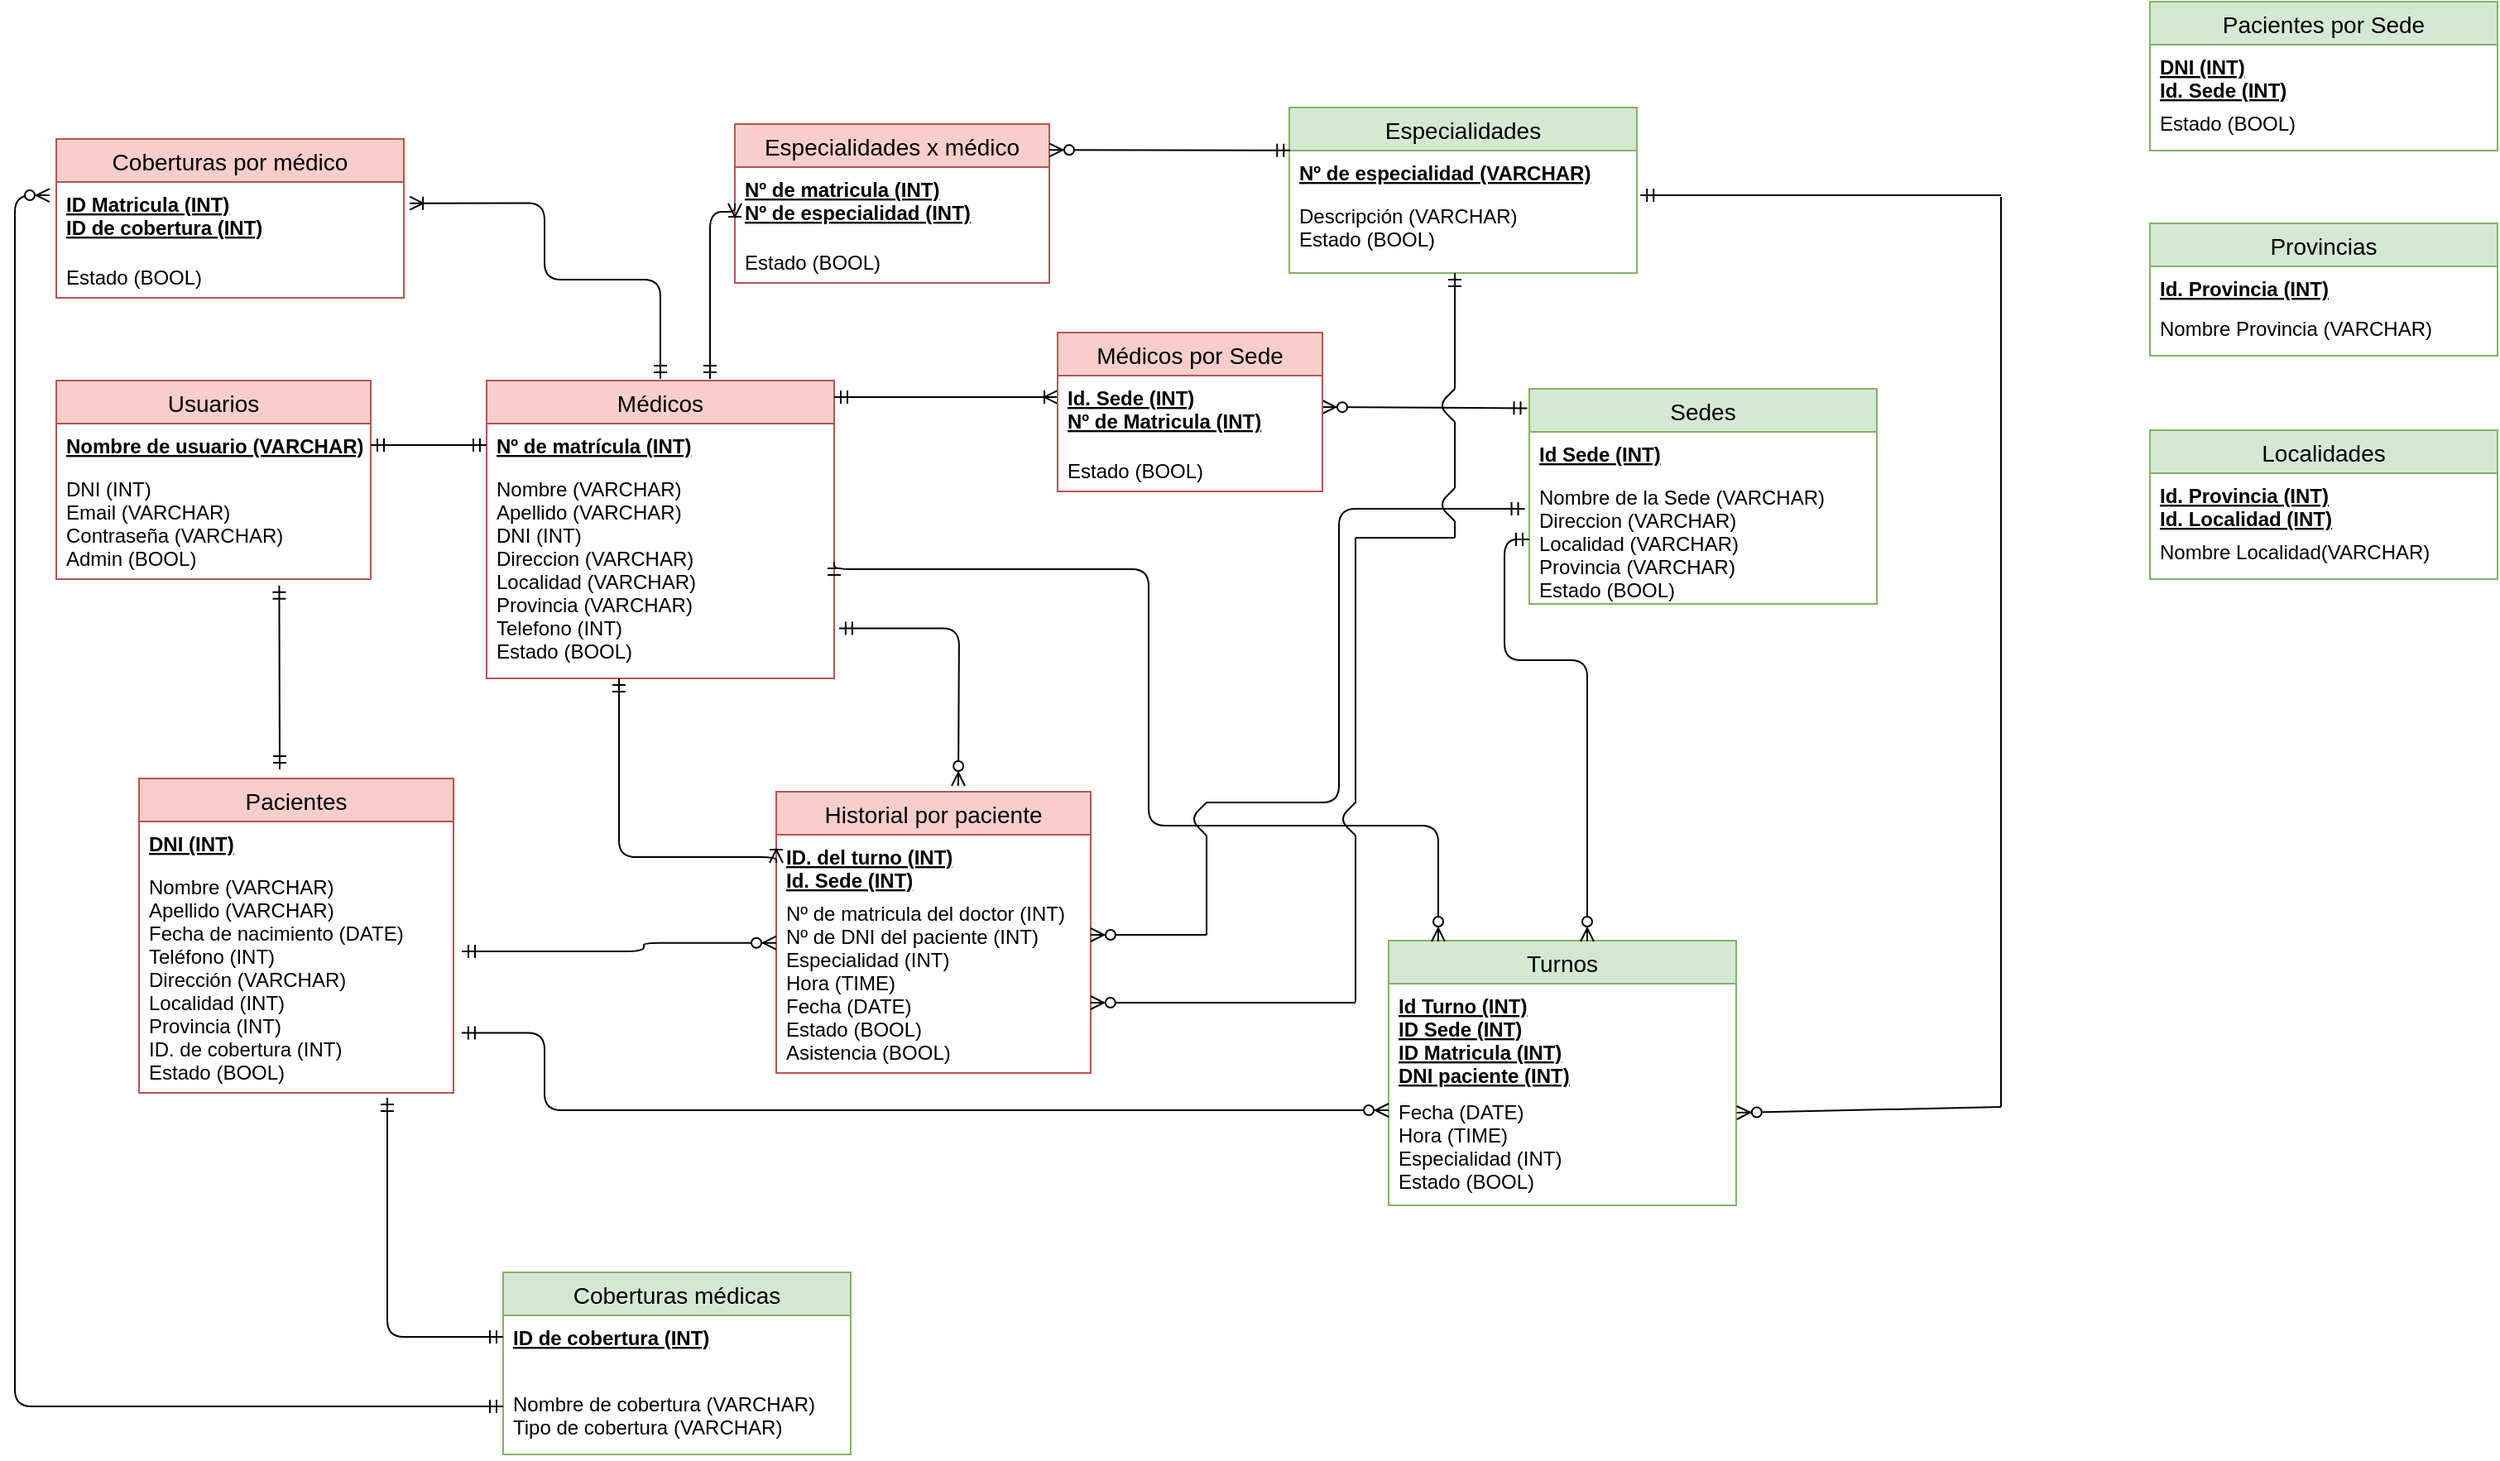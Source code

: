 <mxfile version="12.0.0" pages="1"><diagram id="nG-Y-Ztpl6fHqO0Ix8-T" name="Page-1"><mxGraphModel dx="2747" dy="1780" grid="1" gridSize="10" guides="1" tooltips="1" connect="1" arrows="1" fold="1" page="1" pageScale="1" pageWidth="827" pageHeight="1169" math="0" shadow="0"><root><mxCell id="0"/><mxCell id="1" parent="0"/><mxCell id="EbFgjqbxLCRONOiUiY6N-1" value="Especialidades x médico" style="swimlane;fontStyle=0;childLayout=stackLayout;horizontal=1;startSize=26;fillColor=#f8cecc;horizontalStack=0;resizeParent=1;resizeParentMax=0;resizeLast=0;collapsible=1;marginBottom=0;swimlaneFillColor=#ffffff;align=center;fontSize=14;strokeColor=#b85450;" vertex="1" parent="1"><mxGeometry x="375" y="120" width="190" height="96" as="geometry"/></mxCell><mxCell id="EbFgjqbxLCRONOiUiY6N-2" value="Nº de matricula (INT)&#xA;Nº de especialidad (INT)" style="text;strokeColor=none;fillColor=none;spacingLeft=4;spacingRight=4;overflow=hidden;rotatable=0;points=[[0,0.5],[1,0.5]];portConstraint=eastwest;fontSize=12;fontStyle=5" vertex="1" parent="EbFgjqbxLCRONOiUiY6N-1"><mxGeometry y="26" width="190" height="44" as="geometry"/></mxCell><mxCell id="EbFgjqbxLCRONOiUiY6N-70" value="Estado (BOOL)" style="text;strokeColor=none;fillColor=none;spacingLeft=4;spacingRight=4;overflow=hidden;rotatable=0;points=[[0,0.5],[1,0.5]];portConstraint=eastwest;fontSize=12;" vertex="1" parent="EbFgjqbxLCRONOiUiY6N-1"><mxGeometry y="70" width="190" height="26" as="geometry"/></mxCell><mxCell id="EbFgjqbxLCRONOiUiY6N-3" value="Especialidades" style="swimlane;fontStyle=0;childLayout=stackLayout;horizontal=1;startSize=26;fillColor=#d5e8d4;horizontalStack=0;resizeParent=1;resizeParentMax=0;resizeLast=0;collapsible=1;marginBottom=0;swimlaneFillColor=#ffffff;align=center;fontSize=14;strokeColor=#82b366;" vertex="1" parent="1"><mxGeometry x="710" y="110" width="210" height="100" as="geometry"/></mxCell><mxCell id="EbFgjqbxLCRONOiUiY6N-4" value="Nº de especialidad (VARCHAR)" style="text;strokeColor=none;fillColor=none;spacingLeft=4;spacingRight=4;overflow=hidden;rotatable=0;points=[[0,0.5],[1,0.5]];portConstraint=eastwest;fontSize=12;fontStyle=5" vertex="1" parent="EbFgjqbxLCRONOiUiY6N-3"><mxGeometry y="26" width="210" height="26" as="geometry"/></mxCell><mxCell id="EbFgjqbxLCRONOiUiY6N-5" value="Descripción (VARCHAR)&#xA;Estado (BOOL)" style="text;strokeColor=none;fillColor=none;spacingLeft=4;spacingRight=4;overflow=hidden;rotatable=0;points=[[0,0.5],[1,0.5]];portConstraint=eastwest;fontSize=12;fontStyle=0" vertex="1" parent="EbFgjqbxLCRONOiUiY6N-3"><mxGeometry y="52" width="210" height="48" as="geometry"/></mxCell><mxCell id="EbFgjqbxLCRONOiUiY6N-6" value="Coberturas por médico" style="swimlane;fontStyle=0;childLayout=stackLayout;horizontal=1;startSize=26;fillColor=#f8cecc;horizontalStack=0;resizeParent=1;resizeParentMax=0;resizeLast=0;collapsible=1;marginBottom=0;swimlaneFillColor=#ffffff;align=center;fontSize=14;strokeColor=#b85450;" vertex="1" parent="1"><mxGeometry x="-35" y="129" width="210" height="96" as="geometry"/></mxCell><mxCell id="EbFgjqbxLCRONOiUiY6N-7" value="ID Matricula (INT)&#xA;ID de cobertura (INT)" style="text;strokeColor=none;fillColor=none;spacingLeft=4;spacingRight=4;overflow=hidden;rotatable=0;points=[[0,0.5],[1,0.5]];portConstraint=eastwest;fontSize=12;fontStyle=5" vertex="1" parent="EbFgjqbxLCRONOiUiY6N-6"><mxGeometry y="26" width="210" height="44" as="geometry"/></mxCell><mxCell id="EbFgjqbxLCRONOiUiY6N-69" value="Estado (BOOL)" style="text;strokeColor=none;fillColor=none;spacingLeft=4;spacingRight=4;overflow=hidden;rotatable=0;points=[[0,0.5],[1,0.5]];portConstraint=eastwest;fontSize=12;" vertex="1" parent="EbFgjqbxLCRONOiUiY6N-6"><mxGeometry y="70" width="210" height="26" as="geometry"/></mxCell><mxCell id="EbFgjqbxLCRONOiUiY6N-8" value="" style="group" vertex="1" connectable="0" parent="1"><mxGeometry x="-35" y="265" width="1100" height="659" as="geometry"/></mxCell><mxCell id="EbFgjqbxLCRONOiUiY6N-9" value="" style="group" vertex="1" connectable="0" parent="EbFgjqbxLCRONOiUiY6N-8"><mxGeometry width="1100" height="659" as="geometry"/></mxCell><mxCell id="EbFgjqbxLCRONOiUiY6N-10" value="Usuarios" style="swimlane;fontStyle=0;childLayout=stackLayout;horizontal=1;startSize=26;fillColor=#f8cecc;horizontalStack=0;resizeParent=1;resizeParentMax=0;resizeLast=0;collapsible=1;marginBottom=0;swimlaneFillColor=#ffffff;align=center;fontSize=14;strokeColor=#b85450;" vertex="1" parent="EbFgjqbxLCRONOiUiY6N-9"><mxGeometry y="10" width="190" height="120" as="geometry"/></mxCell><mxCell id="EbFgjqbxLCRONOiUiY6N-11" value="Nombre de usuario (VARCHAR)" style="text;strokeColor=none;fillColor=none;spacingLeft=4;spacingRight=4;overflow=hidden;rotatable=0;points=[[0,0.5],[1,0.5]];portConstraint=eastwest;fontSize=12;fontStyle=5" vertex="1" parent="EbFgjqbxLCRONOiUiY6N-10"><mxGeometry y="26" width="190" height="26" as="geometry"/></mxCell><mxCell id="EbFgjqbxLCRONOiUiY6N-12" value="DNI (INT)&#xA;Email (VARCHAR)&#xA;Contraseña (VARCHAR)&#xA;Admin (BOOL)" style="text;strokeColor=none;fillColor=none;spacingLeft=4;spacingRight=4;overflow=hidden;rotatable=0;points=[[0,0.5],[1,0.5]];portConstraint=eastwest;fontSize=12;" vertex="1" parent="EbFgjqbxLCRONOiUiY6N-10"><mxGeometry y="52" width="190" height="68" as="geometry"/></mxCell><mxCell id="EbFgjqbxLCRONOiUiY6N-13" value="Pacientes" style="swimlane;fontStyle=0;childLayout=stackLayout;horizontal=1;startSize=26;fillColor=#f8cecc;horizontalStack=0;resizeParent=1;resizeParentMax=0;resizeLast=0;collapsible=1;marginBottom=0;swimlaneFillColor=#ffffff;align=center;fontSize=14;strokeColor=#b85450;" vertex="1" parent="EbFgjqbxLCRONOiUiY6N-9"><mxGeometry x="50" y="250.5" width="190" height="190" as="geometry"/></mxCell><mxCell id="EbFgjqbxLCRONOiUiY6N-14" value="DNI (INT)" style="text;strokeColor=none;fillColor=none;spacingLeft=4;spacingRight=4;overflow=hidden;rotatable=0;points=[[0,0.5],[1,0.5]];portConstraint=eastwest;fontSize=12;fontStyle=5" vertex="1" parent="EbFgjqbxLCRONOiUiY6N-13"><mxGeometry y="26" width="190" height="26" as="geometry"/></mxCell><mxCell id="EbFgjqbxLCRONOiUiY6N-15" value="Nombre (VARCHAR)&#xA;Apellido (VARCHAR)&#xA;Fecha de nacimiento (DATE)&#xA;Teléfono (INT)&#xA;Dirección (VARCHAR)&#xA;Localidad (INT)&#xA;Provincia (INT)&#xA;ID. de cobertura (INT)&#xA;Estado (BOOL)" style="text;strokeColor=none;fillColor=none;spacingLeft=4;spacingRight=4;overflow=hidden;rotatable=0;points=[[0,0.5],[1,0.5]];portConstraint=eastwest;fontSize=12;" vertex="1" parent="EbFgjqbxLCRONOiUiY6N-13"><mxGeometry y="52" width="190" height="138" as="geometry"/></mxCell><mxCell id="EbFgjqbxLCRONOiUiY6N-16" value="Historial por paciente" style="swimlane;fontStyle=0;childLayout=stackLayout;horizontal=1;startSize=26;fillColor=#f8cecc;horizontalStack=0;resizeParent=1;resizeParentMax=0;resizeLast=0;collapsible=1;marginBottom=0;swimlaneFillColor=#ffffff;align=center;fontSize=14;strokeColor=#b85450;" vertex="1" parent="EbFgjqbxLCRONOiUiY6N-9"><mxGeometry x="435" y="258.5" width="190" height="170" as="geometry"/></mxCell><mxCell id="EbFgjqbxLCRONOiUiY6N-17" value="ID. del turno (INT)&#xA;Id. Sede (INT)" style="text;strokeColor=none;fillColor=none;spacingLeft=4;spacingRight=4;overflow=hidden;rotatable=0;points=[[0,0.5],[1,0.5]];portConstraint=eastwest;fontSize=12;fontStyle=5" vertex="1" parent="EbFgjqbxLCRONOiUiY6N-16"><mxGeometry y="26" width="190" height="34" as="geometry"/></mxCell><mxCell id="EbFgjqbxLCRONOiUiY6N-18" value="Nº de matricula del doctor (INT)&#xA;Nº de DNI del paciente (INT)&#xA;Especialidad (INT)&#xA;Hora (TIME)&#xA;Fecha (DATE)&#xA;Estado (BOOL)&#xA;Asistencia (BOOL)" style="text;strokeColor=none;fillColor=none;spacingLeft=4;spacingRight=4;overflow=hidden;rotatable=0;points=[[0,0.5],[1,0.5]];portConstraint=eastwest;fontSize=12;" vertex="1" parent="EbFgjqbxLCRONOiUiY6N-16"><mxGeometry y="60" width="190" height="110" as="geometry"/></mxCell><mxCell id="EbFgjqbxLCRONOiUiY6N-19" value="Coberturas médicas" style="swimlane;fontStyle=0;childLayout=stackLayout;horizontal=1;startSize=26;fillColor=#d5e8d4;horizontalStack=0;resizeParent=1;resizeParentMax=0;resizeLast=0;collapsible=1;marginBottom=0;swimlaneFillColor=#ffffff;align=center;fontSize=14;strokeColor=#82b366;" vertex="1" parent="EbFgjqbxLCRONOiUiY6N-9"><mxGeometry x="270" y="549" width="210" height="110" as="geometry"/></mxCell><mxCell id="EbFgjqbxLCRONOiUiY6N-20" value="ID de cobertura (INT)" style="text;strokeColor=none;fillColor=none;spacingLeft=4;spacingRight=4;overflow=hidden;rotatable=0;points=[[0,0.5],[1,0.5]];portConstraint=eastwest;fontSize=12;fontStyle=5" vertex="1" parent="EbFgjqbxLCRONOiUiY6N-19"><mxGeometry y="26" width="210" height="26" as="geometry"/></mxCell><mxCell id="EbFgjqbxLCRONOiUiY6N-21" value="&#xA;Nombre de cobertura (VARCHAR)&#xA;Tipo de cobertura (VARCHAR)" style="text;strokeColor=none;fillColor=none;spacingLeft=4;spacingRight=4;overflow=hidden;rotatable=0;points=[[0,0.5],[1,0.5]];portConstraint=eastwest;fontSize=12;fontStyle=0" vertex="1" parent="EbFgjqbxLCRONOiUiY6N-19"><mxGeometry y="52" width="210" height="58" as="geometry"/></mxCell><mxCell id="EbFgjqbxLCRONOiUiY6N-22" value="Sedes" style="swimlane;fontStyle=0;childLayout=stackLayout;horizontal=1;startSize=26;fillColor=#d5e8d4;horizontalStack=0;resizeParent=1;resizeParentMax=0;resizeLast=0;collapsible=1;marginBottom=0;swimlaneFillColor=#ffffff;align=center;fontSize=14;strokeColor=#82b366;" vertex="1" parent="EbFgjqbxLCRONOiUiY6N-9"><mxGeometry x="890" y="15" width="210" height="130" as="geometry"/></mxCell><mxCell id="EbFgjqbxLCRONOiUiY6N-23" value="Id Sede (INT)&#xA;" style="text;strokeColor=none;fillColor=none;spacingLeft=4;spacingRight=4;overflow=hidden;rotatable=0;points=[[0,0.5],[1,0.5]];portConstraint=eastwest;fontSize=12;fontStyle=5" vertex="1" parent="EbFgjqbxLCRONOiUiY6N-22"><mxGeometry y="26" width="210" height="26" as="geometry"/></mxCell><mxCell id="EbFgjqbxLCRONOiUiY6N-24" value="Nombre de la Sede (VARCHAR)&#xA;Direccion (VARCHAR)&#xA;Localidad (VARCHAR)&#xA;Provincia (VARCHAR)&#xA;Estado (BOOL)" style="text;strokeColor=none;fillColor=none;spacingLeft=4;spacingRight=4;overflow=hidden;rotatable=0;points=[[0,0.5],[1,0.5]];portConstraint=eastwest;fontSize=12;fontStyle=0" vertex="1" parent="EbFgjqbxLCRONOiUiY6N-22"><mxGeometry y="52" width="210" height="78" as="geometry"/></mxCell><mxCell id="EbFgjqbxLCRONOiUiY6N-25" value="Médicos" style="swimlane;fontStyle=0;childLayout=stackLayout;horizontal=1;startSize=26;fillColor=#f8cecc;horizontalStack=0;resizeParent=1;resizeParentMax=0;resizeLast=0;collapsible=1;marginBottom=0;swimlaneFillColor=#ffffff;align=center;fontSize=14;strokeColor=#b85450;" vertex="1" parent="EbFgjqbxLCRONOiUiY6N-9"><mxGeometry x="260" y="10" width="210" height="180" as="geometry"/></mxCell><mxCell id="EbFgjqbxLCRONOiUiY6N-26" value="Nº de matrícula (INT)" style="text;strokeColor=none;fillColor=none;spacingLeft=4;spacingRight=4;overflow=hidden;rotatable=0;points=[[0,0.5],[1,0.5]];portConstraint=eastwest;fontSize=12;fontStyle=5" vertex="1" parent="EbFgjqbxLCRONOiUiY6N-25"><mxGeometry y="26" width="210" height="26" as="geometry"/></mxCell><mxCell id="EbFgjqbxLCRONOiUiY6N-27" value="Nombre (VARCHAR)&#xA;Apellido (VARCHAR)&#xA;DNI (INT)&#xA;Direccion (VARCHAR)&#xA;Localidad (VARCHAR)&#xA;Provincia (VARCHAR)&#xA;Telefono (INT)&#xA;Estado (BOOL)" style="text;strokeColor=none;fillColor=none;spacingLeft=4;spacingRight=4;overflow=hidden;rotatable=0;points=[[0,0.5],[1,0.5]];portConstraint=eastwest;fontSize=12;fontStyle=0" vertex="1" parent="EbFgjqbxLCRONOiUiY6N-25"><mxGeometry y="52" width="210" height="128" as="geometry"/></mxCell><mxCell id="EbFgjqbxLCRONOiUiY6N-30" value="Turnos" style="swimlane;fontStyle=0;childLayout=stackLayout;horizontal=1;startSize=26;fillColor=#d5e8d4;horizontalStack=0;resizeParent=1;resizeParentMax=0;resizeLast=0;collapsible=1;marginBottom=0;swimlaneFillColor=#ffffff;align=center;fontSize=14;strokeColor=#82b366;" vertex="1" parent="EbFgjqbxLCRONOiUiY6N-9"><mxGeometry x="805" y="348.5" width="210" height="160" as="geometry"/></mxCell><mxCell id="EbFgjqbxLCRONOiUiY6N-31" value="Id Turno (INT)&#xA;ID Sede (INT)&#xA;ID Matricula (INT)&#xA;DNI paciente (INT)" style="text;strokeColor=none;fillColor=none;spacingLeft=4;spacingRight=4;overflow=hidden;rotatable=0;points=[[0,0.5],[1,0.5]];portConstraint=eastwest;fontSize=12;fontStyle=5" vertex="1" parent="EbFgjqbxLCRONOiUiY6N-30"><mxGeometry y="26" width="210" height="64" as="geometry"/></mxCell><mxCell id="EbFgjqbxLCRONOiUiY6N-32" value="Fecha (DATE)&#xA;Hora (TIME)&#xA;Especialidad (INT)&#xA;Estado (BOOL)" style="text;strokeColor=none;fillColor=none;spacingLeft=4;spacingRight=4;overflow=hidden;rotatable=0;points=[[0,0.5],[1,0.5]];portConstraint=eastwest;fontSize=12;fontStyle=0" vertex="1" parent="EbFgjqbxLCRONOiUiY6N-30"><mxGeometry y="90" width="210" height="70" as="geometry"/></mxCell><mxCell id="EbFgjqbxLCRONOiUiY6N-33" value="" style="fontSize=12;html=1;endArrow=ERoneToMany;startArrow=ERmandOne;entryX=0;entryY=0.5;entryDx=0;entryDy=0;edgeStyle=orthogonalEdgeStyle;" edge="1" parent="EbFgjqbxLCRONOiUiY6N-9" source="EbFgjqbxLCRONOiUiY6N-27" target="EbFgjqbxLCRONOiUiY6N-17"><mxGeometry width="100" height="100" relative="1" as="geometry"><mxPoint x="390" y="204" as="sourcePoint"/><mxPoint x="730.929" y="126" as="targetPoint"/><Array as="points"><mxPoint x="340" y="298"/></Array></mxGeometry></mxCell><mxCell id="EbFgjqbxLCRONOiUiY6N-34" value="" style="fontSize=12;html=1;endArrow=ERmandOne;startArrow=ERmandOne;exitX=0;exitY=0.5;exitDx=0;exitDy=0;edgeStyle=elbowEdgeStyle;entryX=0.789;entryY=1.022;entryDx=0;entryDy=0;entryPerimeter=0;endFill=0;" edge="1" parent="EbFgjqbxLCRONOiUiY6N-9" source="EbFgjqbxLCRONOiUiY6N-20" target="EbFgjqbxLCRONOiUiY6N-15"><mxGeometry width="100" height="100" relative="1" as="geometry"><mxPoint x="475" y="364" as="sourcePoint"/><mxPoint x="200" y="484" as="targetPoint"/><Array as="points"><mxPoint x="200" y="514"/><mxPoint x="310" y="464"/></Array></mxGeometry></mxCell><mxCell id="EbFgjqbxLCRONOiUiY6N-35" value="" style="fontSize=12;html=1;endArrow=ERoneToMany;startArrow=ERmandOne;" edge="1" parent="EbFgjqbxLCRONOiUiY6N-9"><mxGeometry width="100" height="100" relative="1" as="geometry"><mxPoint x="470" y="20" as="sourcePoint"/><mxPoint x="605" y="20" as="targetPoint"/></mxGeometry></mxCell><mxCell id="EbFgjqbxLCRONOiUiY6N-36" value="" style="fontSize=12;html=1;endArrow=ERzeroToMany;startArrow=ERmandOne;exitX=-0.006;exitY=0.09;exitDx=0;exitDy=0;exitPerimeter=0;" edge="1" parent="EbFgjqbxLCRONOiUiY6N-9" source="EbFgjqbxLCRONOiUiY6N-22"><mxGeometry width="100" height="100" relative="1" as="geometry"><mxPoint x="883" y="26" as="sourcePoint"/><mxPoint x="765" y="26" as="targetPoint"/></mxGeometry></mxCell><mxCell id="EbFgjqbxLCRONOiUiY6N-37" value="" style="fontSize=12;html=1;endArrow=ERzeroToMany;startArrow=ERmandOne;exitX=0;exitY=0.5;exitDx=0;exitDy=0;edgeStyle=orthogonalEdgeStyle;" edge="1" parent="EbFgjqbxLCRONOiUiY6N-9" source="EbFgjqbxLCRONOiUiY6N-24"><mxGeometry width="100" height="100" relative="1" as="geometry"><mxPoint x="860" y="192" as="sourcePoint"/><mxPoint x="925" y="349" as="targetPoint"/><Array as="points"><mxPoint x="875" y="106"/><mxPoint x="875" y="179"/><mxPoint x="925" y="179"/></Array></mxGeometry></mxCell><mxCell id="EbFgjqbxLCRONOiUiY6N-38" value="" style="fontSize=12;html=1;endArrow=ERzeroToMany;startArrow=ERmandOne;exitX=1;exitY=0.449;exitDx=0;exitDy=0;exitPerimeter=0;edgeStyle=orthogonalEdgeStyle;" edge="1" parent="EbFgjqbxLCRONOiUiY6N-9" source="EbFgjqbxLCRONOiUiY6N-27"><mxGeometry width="100" height="100" relative="1" as="geometry"><mxPoint x="600.167" y="104.833" as="sourcePoint"/><mxPoint x="835" y="349" as="targetPoint"/><Array as="points"><mxPoint x="660" y="124"/><mxPoint x="660" y="279"/><mxPoint x="835" y="279"/></Array></mxGeometry></mxCell><mxCell id="EbFgjqbxLCRONOiUiY6N-39" value="" style="fontSize=12;html=1;endArrow=ERzeroToMany;startArrow=ERmandOne;edgeStyle=elbowEdgeStyle;exitX=1.026;exitY=0.737;exitDx=0;exitDy=0;exitPerimeter=0;" edge="1" parent="EbFgjqbxLCRONOiUiY6N-9" source="EbFgjqbxLCRONOiUiY6N-15"><mxGeometry width="100" height="100" relative="1" as="geometry"><mxPoint x="245" y="419" as="sourcePoint"/><mxPoint x="805" y="451" as="targetPoint"/><Array as="points"><mxPoint x="295" y="439"/><mxPoint x="510" y="451"/></Array></mxGeometry></mxCell><mxCell id="EbFgjqbxLCRONOiUiY6N-40" value="" style="edgeStyle=orthogonalEdgeStyle;fontSize=12;html=1;endArrow=ERzeroToMany;startArrow=ERmandOne;exitX=1.014;exitY=0.764;exitDx=0;exitDy=0;exitPerimeter=0;" edge="1" parent="EbFgjqbxLCRONOiUiY6N-9" source="EbFgjqbxLCRONOiUiY6N-27"><mxGeometry width="100" height="100" relative="1" as="geometry"><mxPoint x="500" y="245" as="sourcePoint"/><mxPoint x="545" y="255" as="targetPoint"/></mxGeometry></mxCell><mxCell id="EbFgjqbxLCRONOiUiY6N-41" value="" style="edgeStyle=orthogonalEdgeStyle;fontSize=12;html=1;endArrow=ERmandOne;entryX=-0.013;entryY=0.263;entryDx=0;entryDy=0;entryPerimeter=0;" edge="1" parent="EbFgjqbxLCRONOiUiY6N-9" target="EbFgjqbxLCRONOiUiY6N-24"><mxGeometry width="100" height="100" relative="1" as="geometry"><mxPoint x="695" y="265" as="sourcePoint"/><mxPoint x="825" y="131" as="targetPoint"/><Array as="points"><mxPoint x="695" y="265"/><mxPoint x="775" y="265"/><mxPoint x="775" y="87"/></Array></mxGeometry></mxCell><mxCell id="EbFgjqbxLCRONOiUiY6N-42" value="" style="edgeStyle=orthogonalEdgeStyle;fontSize=12;html=1;endArrow=ERzeroToMany;endFill=1;" edge="1" parent="EbFgjqbxLCRONOiUiY6N-9"><mxGeometry width="100" height="100" relative="1" as="geometry"><mxPoint x="695" y="345" as="sourcePoint"/><mxPoint x="625" y="345" as="targetPoint"/></mxGeometry></mxCell><mxCell id="EbFgjqbxLCRONOiUiY6N-43" value="" style="endArrow=none;html=1;" edge="1" parent="EbFgjqbxLCRONOiUiY6N-9"><mxGeometry width="50" height="50" relative="1" as="geometry"><mxPoint x="695" y="345" as="sourcePoint"/><mxPoint x="695" y="285" as="targetPoint"/></mxGeometry></mxCell><mxCell id="EbFgjqbxLCRONOiUiY6N-44" value="" style="endArrow=none;html=1;" edge="1" parent="EbFgjqbxLCRONOiUiY6N-9"><mxGeometry width="50" height="50" relative="1" as="geometry"><mxPoint x="695" y="285" as="sourcePoint"/><mxPoint x="695" y="265" as="targetPoint"/><Array as="points"><mxPoint x="685" y="275"/></Array></mxGeometry></mxCell><mxCell id="EbFgjqbxLCRONOiUiY6N-45" value="" style="fontSize=12;html=1;endArrow=ERzeroToMany;startArrow=ERmandOne;edgeStyle=elbowEdgeStyle;entryX=0;entryY=0.285;entryDx=0;entryDy=0;entryPerimeter=0;" edge="1" parent="EbFgjqbxLCRONOiUiY6N-9" target="EbFgjqbxLCRONOiUiY6N-18"><mxGeometry width="100" height="100" relative="1" as="geometry"><mxPoint x="245" y="355" as="sourcePoint"/><mxPoint x="325" y="312.5" as="targetPoint"/><Array as="points"><mxPoint x="355" y="375"/><mxPoint x="435" y="312.5"/></Array></mxGeometry></mxCell><mxCell id="EbFgjqbxLCRONOiUiY6N-46" value="" style="fontSize=12;html=1;endArrow=ERzeroToMany;endFill=1;entryX=1.002;entryY=0.2;entryDx=0;entryDy=0;entryPerimeter=0;" edge="1" parent="EbFgjqbxLCRONOiUiY6N-9"><mxGeometry width="100" height="100" relative="1" as="geometry"><mxPoint x="785" y="386" as="sourcePoint"/><mxPoint x="624.92" y="386" as="targetPoint"/></mxGeometry></mxCell><mxCell id="EbFgjqbxLCRONOiUiY6N-47" value="" style="endArrow=none;html=1;" edge="1" parent="EbFgjqbxLCRONOiUiY6N-9"><mxGeometry width="50" height="50" relative="1" as="geometry"><mxPoint x="785" y="385.5" as="sourcePoint"/><mxPoint x="785" y="285" as="targetPoint"/></mxGeometry></mxCell><mxCell id="EbFgjqbxLCRONOiUiY6N-48" value="" style="endArrow=none;html=1;" edge="1" parent="EbFgjqbxLCRONOiUiY6N-9"><mxGeometry width="50" height="50" relative="1" as="geometry"><mxPoint x="785" y="285" as="sourcePoint"/><mxPoint x="785" y="265" as="targetPoint"/><Array as="points"><mxPoint x="775" y="275"/></Array></mxGeometry></mxCell><mxCell id="EbFgjqbxLCRONOiUiY6N-49" value="" style="endArrow=none;html=1;" edge="1" parent="EbFgjqbxLCRONOiUiY6N-9"><mxGeometry width="50" height="50" relative="1" as="geometry"><mxPoint x="845" y="95" as="sourcePoint"/><mxPoint x="845" y="75" as="targetPoint"/><Array as="points"><mxPoint x="835" y="85"/></Array></mxGeometry></mxCell><mxCell id="EbFgjqbxLCRONOiUiY6N-50" value="" style="endArrow=none;html=1;" edge="1" parent="EbFgjqbxLCRONOiUiY6N-9"><mxGeometry width="50" height="50" relative="1" as="geometry"><mxPoint x="845" y="35" as="sourcePoint"/><mxPoint x="845" y="15" as="targetPoint"/><Array as="points"><mxPoint x="835" y="25"/></Array></mxGeometry></mxCell><mxCell id="EbFgjqbxLCRONOiUiY6N-51" value="" style="endArrow=none;html=1;" edge="1" parent="EbFgjqbxLCRONOiUiY6N-9"><mxGeometry width="50" height="50" relative="1" as="geometry"><mxPoint x="785.0" y="265.5" as="sourcePoint"/><mxPoint x="785" y="105" as="targetPoint"/></mxGeometry></mxCell><mxCell id="EbFgjqbxLCRONOiUiY6N-52" value="" style="endArrow=none;html=1;" edge="1" parent="EbFgjqbxLCRONOiUiY6N-9"><mxGeometry width="50" height="50" relative="1" as="geometry"><mxPoint x="845" y="105" as="sourcePoint"/><mxPoint x="785" y="105" as="targetPoint"/></mxGeometry></mxCell><mxCell id="EbFgjqbxLCRONOiUiY6N-53" value="" style="endArrow=none;html=1;" edge="1" parent="EbFgjqbxLCRONOiUiY6N-9"><mxGeometry width="50" height="50" relative="1" as="geometry"><mxPoint x="845" y="105" as="sourcePoint"/><mxPoint x="845.0" y="95" as="targetPoint"/></mxGeometry></mxCell><mxCell id="EbFgjqbxLCRONOiUiY6N-54" value="" style="endArrow=none;html=1;" edge="1" parent="EbFgjqbxLCRONOiUiY6N-9"><mxGeometry width="50" height="50" relative="1" as="geometry"><mxPoint x="845" y="75" as="sourcePoint"/><mxPoint x="845" y="35" as="targetPoint"/></mxGeometry></mxCell><mxCell id="EbFgjqbxLCRONOiUiY6N-55" value="" style="fontSize=12;html=1;endArrow=ERmandOne;startArrow=ERmandOne;entryX=0.709;entryY=1.057;entryDx=0;entryDy=0;entryPerimeter=0;" edge="1" parent="EbFgjqbxLCRONOiUiY6N-9" target="EbFgjqbxLCRONOiUiY6N-12"><mxGeometry width="100" height="100" relative="1" as="geometry"><mxPoint x="135" y="245" as="sourcePoint"/><mxPoint x="205" y="145" as="targetPoint"/></mxGeometry></mxCell><mxCell id="EbFgjqbxLCRONOiUiY6N-56" value="" style="fontSize=12;html=1;endArrow=ERmandOne;startArrow=ERmandOne;entryX=1;entryY=0.5;entryDx=0;entryDy=0;exitX=0;exitY=0.5;exitDx=0;exitDy=0;" edge="1" parent="EbFgjqbxLCRONOiUiY6N-9" source="EbFgjqbxLCRONOiUiY6N-26" target="EbFgjqbxLCRONOiUiY6N-11"><mxGeometry width="100" height="100" relative="1" as="geometry"><mxPoint x="145" y="255" as="sourcePoint"/><mxPoint x="144.71" y="133.306" as="targetPoint"/></mxGeometry></mxCell><mxCell id="EbFgjqbxLCRONOiUiY6N-57" value="" style="fontSize=12;html=1;endArrow=ERzeroToMany;startArrow=ERmandOne;exitX=0;exitY=0.5;exitDx=0;exitDy=0;edgeStyle=elbowEdgeStyle;entryX=-0.019;entryY=0.182;entryDx=0;entryDy=0;entryPerimeter=0;" edge="1" parent="1" source="EbFgjqbxLCRONOiUiY6N-21" target="EbFgjqbxLCRONOiUiY6N-7"><mxGeometry width="100" height="100" relative="1" as="geometry"><mxPoint x="190.088" y="894.853" as="sourcePoint"/><mxPoint x="-60" y="274" as="targetPoint"/><Array as="points"><mxPoint x="-60" y="684"/><mxPoint x="119.5" y="820.5"/><mxPoint x="229.5" y="770.5"/></Array></mxGeometry></mxCell><mxCell id="EbFgjqbxLCRONOiUiY6N-58" value="" style="fontSize=12;html=1;endArrow=ERoneToMany;startArrow=ERmandOne;entryX=1.017;entryY=0.292;entryDx=0;entryDy=0;entryPerimeter=0;edgeStyle=orthogonalEdgeStyle;" edge="1" parent="1" target="EbFgjqbxLCRONOiUiY6N-7"><mxGeometry width="100" height="100" relative="1" as="geometry"><mxPoint x="330" y="274" as="sourcePoint"/><mxPoint x="420" y="224.0" as="targetPoint"/><Array as="points"><mxPoint x="330" y="214"/><mxPoint x="260" y="214"/><mxPoint x="260" y="168"/></Array></mxGeometry></mxCell><mxCell id="EbFgjqbxLCRONOiUiY6N-59" value="" style="fontSize=12;html=1;endArrow=ERoneToMany;startArrow=ERmandOne;entryX=0;entryY=0.5;entryDx=0;entryDy=0;edgeStyle=orthogonalEdgeStyle;" edge="1" parent="1" target="EbFgjqbxLCRONOiUiY6N-2"><mxGeometry width="100" height="100" relative="1" as="geometry"><mxPoint x="360" y="274" as="sourcePoint"/><mxPoint x="188.571" y="177.857" as="targetPoint"/><Array as="points"><mxPoint x="360" y="173"/></Array></mxGeometry></mxCell><mxCell id="EbFgjqbxLCRONOiUiY6N-60" value="" style="fontSize=12;html=1;endArrow=ERzeroToMany;startArrow=ERmandOne;entryX=1;entryY=0.163;entryDx=0;entryDy=0;entryPerimeter=0;exitX=0.003;exitY=-0.005;exitDx=0;exitDy=0;exitPerimeter=0;" edge="1" parent="1" target="EbFgjqbxLCRONOiUiY6N-1" source="EbFgjqbxLCRONOiUiY6N-4"><mxGeometry width="100" height="100" relative="1" as="geometry"><mxPoint x="709" y="133" as="sourcePoint"/><mxPoint x="649" y="145.5" as="targetPoint"/></mxGeometry></mxCell><mxCell id="EbFgjqbxLCRONOiUiY6N-61" value="" style="endArrow=none;html=1;" edge="1" parent="1"><mxGeometry width="50" height="50" relative="1" as="geometry"><mxPoint x="1140" y="714" as="sourcePoint"/><mxPoint x="1140" y="164" as="targetPoint"/></mxGeometry></mxCell><mxCell id="EbFgjqbxLCRONOiUiY6N-62" value="" style="fontSize=12;html=1;endArrow=ERzeroToMany;endFill=1;entryX=1.002;entryY=0.2;entryDx=0;entryDy=0;entryPerimeter=0;" edge="1" parent="1" target="EbFgjqbxLCRONOiUiY6N-32"><mxGeometry width="100" height="100" relative="1" as="geometry"><mxPoint x="1140" y="714" as="sourcePoint"/><mxPoint x="990" y="724" as="targetPoint"/></mxGeometry></mxCell><mxCell id="EbFgjqbxLCRONOiUiY6N-63" value="" style="fontSize=12;html=1;endArrow=ERmandOne;entryX=1.01;entryY=0.021;entryDx=0;entryDy=0;entryPerimeter=0;" edge="1" parent="1" target="EbFgjqbxLCRONOiUiY6N-5"><mxGeometry width="100" height="100" relative="1" as="geometry"><mxPoint x="1140" y="163" as="sourcePoint"/><mxPoint x="960" y="154" as="targetPoint"/></mxGeometry></mxCell><mxCell id="EbFgjqbxLCRONOiUiY6N-64" value="" style="fontSize=12;html=1;endArrow=ERmandOne;" edge="1" parent="1"><mxGeometry width="100" height="100" relative="1" as="geometry"><mxPoint x="810" y="280" as="sourcePoint"/><mxPoint x="810" y="210" as="targetPoint"/></mxGeometry></mxCell><mxCell id="EbFgjqbxLCRONOiUiY6N-65" value="Médicos por Sede" style="swimlane;fontStyle=0;childLayout=stackLayout;horizontal=1;startSize=26;fillColor=#f8cecc;horizontalStack=0;resizeParent=1;resizeParentMax=0;resizeLast=0;collapsible=1;marginBottom=0;swimlaneFillColor=#ffffff;align=center;fontSize=14;strokeColor=#b85450;" vertex="1" parent="1"><mxGeometry x="570" y="246" width="160" height="96" as="geometry"/></mxCell><mxCell id="EbFgjqbxLCRONOiUiY6N-66" value="Id. Sede (INT)&#xA;Nº de Matricula (INT)&#xA;" style="text;strokeColor=none;fillColor=none;spacingLeft=4;spacingRight=4;overflow=hidden;rotatable=0;points=[[0,0.5],[1,0.5]];portConstraint=eastwest;fontSize=12;fontStyle=5" vertex="1" parent="EbFgjqbxLCRONOiUiY6N-65"><mxGeometry y="26" width="160" height="44" as="geometry"/></mxCell><mxCell id="EbFgjqbxLCRONOiUiY6N-67" value="Estado (BOOL)" style="text;strokeColor=none;fillColor=none;spacingLeft=4;spacingRight=4;overflow=hidden;rotatable=0;points=[[0,0.5],[1,0.5]];portConstraint=eastwest;fontSize=12;" vertex="1" parent="EbFgjqbxLCRONOiUiY6N-65"><mxGeometry y="70" width="160" height="26" as="geometry"/></mxCell><mxCell id="EbFgjqbxLCRONOiUiY6N-71" value="Pacientes por Sede" style="swimlane;fontStyle=0;childLayout=stackLayout;horizontal=1;startSize=26;fillColor=#d5e8d4;horizontalStack=0;resizeParent=1;resizeParentMax=0;resizeLast=0;collapsible=1;marginBottom=0;swimlaneFillColor=#ffffff;align=center;fontSize=14;strokeColor=#82b366;" vertex="1" parent="1"><mxGeometry x="1230" y="46" width="210" height="90" as="geometry"/></mxCell><mxCell id="EbFgjqbxLCRONOiUiY6N-72" value="DNI (INT)&#xA;Id. Sede (INT)&#xA;" style="text;strokeColor=none;fillColor=none;spacingLeft=4;spacingRight=4;overflow=hidden;rotatable=0;points=[[0,0.5],[1,0.5]];portConstraint=eastwest;fontSize=12;fontStyle=5" vertex="1" parent="EbFgjqbxLCRONOiUiY6N-71"><mxGeometry y="26" width="210" height="34" as="geometry"/></mxCell><mxCell id="EbFgjqbxLCRONOiUiY6N-73" value="Estado (BOOL)" style="text;strokeColor=none;fillColor=none;spacingLeft=4;spacingRight=4;overflow=hidden;rotatable=0;points=[[0,0.5],[1,0.5]];portConstraint=eastwest;fontSize=12;fontStyle=0" vertex="1" parent="EbFgjqbxLCRONOiUiY6N-71"><mxGeometry y="60" width="210" height="30" as="geometry"/></mxCell><mxCell id="EbFgjqbxLCRONOiUiY6N-74" value="Provincias" style="swimlane;fontStyle=0;childLayout=stackLayout;horizontal=1;startSize=26;fillColor=#d5e8d4;horizontalStack=0;resizeParent=1;resizeParentMax=0;resizeLast=0;collapsible=1;marginBottom=0;swimlaneFillColor=#ffffff;align=center;fontSize=14;strokeColor=#82b366;" vertex="1" parent="1"><mxGeometry x="1230" y="180" width="210" height="80" as="geometry"/></mxCell><mxCell id="EbFgjqbxLCRONOiUiY6N-75" value="Id. Provincia (INT)" style="text;strokeColor=none;fillColor=none;spacingLeft=4;spacingRight=4;overflow=hidden;rotatable=0;points=[[0,0.5],[1,0.5]];portConstraint=eastwest;fontSize=12;fontStyle=5" vertex="1" parent="EbFgjqbxLCRONOiUiY6N-74"><mxGeometry y="26" width="210" height="24" as="geometry"/></mxCell><mxCell id="EbFgjqbxLCRONOiUiY6N-76" value="Nombre Provincia (VARCHAR)" style="text;strokeColor=none;fillColor=none;spacingLeft=4;spacingRight=4;overflow=hidden;rotatable=0;points=[[0,0.5],[1,0.5]];portConstraint=eastwest;fontSize=12;fontStyle=0" vertex="1" parent="EbFgjqbxLCRONOiUiY6N-74"><mxGeometry y="50" width="210" height="30" as="geometry"/></mxCell><mxCell id="EbFgjqbxLCRONOiUiY6N-77" value="Localidades" style="swimlane;fontStyle=0;childLayout=stackLayout;horizontal=1;startSize=26;fillColor=#d5e8d4;horizontalStack=0;resizeParent=1;resizeParentMax=0;resizeLast=0;collapsible=1;marginBottom=0;swimlaneFillColor=#ffffff;align=center;fontSize=14;strokeColor=#82b366;" vertex="1" parent="1"><mxGeometry x="1230" y="305" width="210" height="90" as="geometry"/></mxCell><mxCell id="EbFgjqbxLCRONOiUiY6N-78" value="Id. Provincia (INT)&#xA;Id. Localidad (INT)&#xA;" style="text;strokeColor=none;fillColor=none;spacingLeft=4;spacingRight=4;overflow=hidden;rotatable=0;points=[[0,0.5],[1,0.5]];portConstraint=eastwest;fontSize=12;fontStyle=5" vertex="1" parent="EbFgjqbxLCRONOiUiY6N-77"><mxGeometry y="26" width="210" height="34" as="geometry"/></mxCell><mxCell id="EbFgjqbxLCRONOiUiY6N-79" value="Nombre Localidad(VARCHAR)" style="text;strokeColor=none;fillColor=none;spacingLeft=4;spacingRight=4;overflow=hidden;rotatable=0;points=[[0,0.5],[1,0.5]];portConstraint=eastwest;fontSize=12;fontStyle=0" vertex="1" parent="EbFgjqbxLCRONOiUiY6N-77"><mxGeometry y="60" width="210" height="30" as="geometry"/></mxCell></root></mxGraphModel></diagram></mxfile>